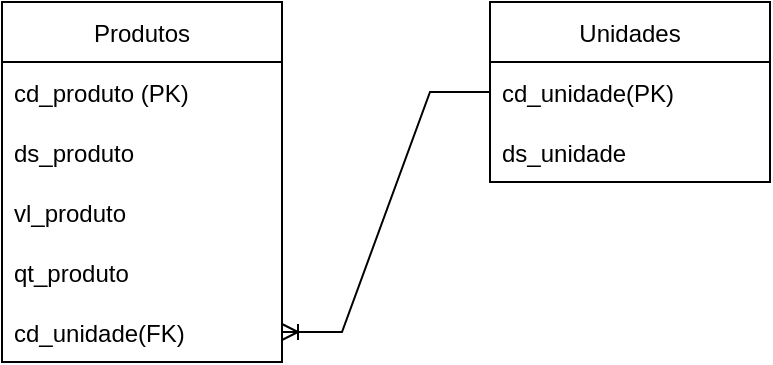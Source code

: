 <mxfile version="20.2.7" type="device"><diagram id="awjUfZekj-8LbQXGk7gK" name="Página-1"><mxGraphModel dx="602" dy="398" grid="1" gridSize="10" guides="1" tooltips="1" connect="1" arrows="1" fold="1" page="1" pageScale="1" pageWidth="827" pageHeight="1169" math="0" shadow="0"><root><mxCell id="0"/><mxCell id="1" parent="0"/><mxCell id="Wv0CGj1AmgBk0wB2lgK0-1" value="Produtos" style="swimlane;fontStyle=0;childLayout=stackLayout;horizontal=1;startSize=30;horizontalStack=0;resizeParent=1;resizeParentMax=0;resizeLast=0;collapsible=1;marginBottom=0;" vertex="1" parent="1"><mxGeometry x="170" y="240" width="140" height="180" as="geometry"/></mxCell><mxCell id="Wv0CGj1AmgBk0wB2lgK0-2" value="cd_produto (PK)" style="text;strokeColor=none;fillColor=none;align=left;verticalAlign=middle;spacingLeft=4;spacingRight=4;overflow=hidden;points=[[0,0.5],[1,0.5]];portConstraint=eastwest;rotatable=0;" vertex="1" parent="Wv0CGj1AmgBk0wB2lgK0-1"><mxGeometry y="30" width="140" height="30" as="geometry"/></mxCell><mxCell id="Wv0CGj1AmgBk0wB2lgK0-3" value="ds_produto" style="text;strokeColor=none;fillColor=none;align=left;verticalAlign=middle;spacingLeft=4;spacingRight=4;overflow=hidden;points=[[0,0.5],[1,0.5]];portConstraint=eastwest;rotatable=0;" vertex="1" parent="Wv0CGj1AmgBk0wB2lgK0-1"><mxGeometry y="60" width="140" height="30" as="geometry"/></mxCell><mxCell id="Wv0CGj1AmgBk0wB2lgK0-4" value="vl_produto" style="text;strokeColor=none;fillColor=none;align=left;verticalAlign=middle;spacingLeft=4;spacingRight=4;overflow=hidden;points=[[0,0.5],[1,0.5]];portConstraint=eastwest;rotatable=0;" vertex="1" parent="Wv0CGj1AmgBk0wB2lgK0-1"><mxGeometry y="90" width="140" height="30" as="geometry"/></mxCell><mxCell id="Wv0CGj1AmgBk0wB2lgK0-6" value="qt_produto" style="text;strokeColor=none;fillColor=none;align=left;verticalAlign=middle;spacingLeft=4;spacingRight=4;overflow=hidden;points=[[0,0.5],[1,0.5]];portConstraint=eastwest;rotatable=0;" vertex="1" parent="Wv0CGj1AmgBk0wB2lgK0-1"><mxGeometry y="120" width="140" height="30" as="geometry"/></mxCell><mxCell id="Wv0CGj1AmgBk0wB2lgK0-11" value="cd_unidade(FK)" style="text;strokeColor=none;fillColor=none;align=left;verticalAlign=middle;spacingLeft=4;spacingRight=4;overflow=hidden;points=[[0,0.5],[1,0.5]];portConstraint=eastwest;rotatable=0;" vertex="1" parent="Wv0CGj1AmgBk0wB2lgK0-1"><mxGeometry y="150" width="140" height="30" as="geometry"/></mxCell><mxCell id="Wv0CGj1AmgBk0wB2lgK0-7" value="Unidades" style="swimlane;fontStyle=0;childLayout=stackLayout;horizontal=1;startSize=30;horizontalStack=0;resizeParent=1;resizeParentMax=0;resizeLast=0;collapsible=1;marginBottom=0;" vertex="1" parent="1"><mxGeometry x="414" y="240" width="140" height="90" as="geometry"/></mxCell><mxCell id="Wv0CGj1AmgBk0wB2lgK0-8" value="cd_unidade(PK)" style="text;strokeColor=none;fillColor=none;align=left;verticalAlign=middle;spacingLeft=4;spacingRight=4;overflow=hidden;points=[[0,0.5],[1,0.5]];portConstraint=eastwest;rotatable=0;" vertex="1" parent="Wv0CGj1AmgBk0wB2lgK0-7"><mxGeometry y="30" width="140" height="30" as="geometry"/></mxCell><mxCell id="Wv0CGj1AmgBk0wB2lgK0-9" value="ds_unidade" style="text;strokeColor=none;fillColor=none;align=left;verticalAlign=middle;spacingLeft=4;spacingRight=4;overflow=hidden;points=[[0,0.5],[1,0.5]];portConstraint=eastwest;rotatable=0;" vertex="1" parent="Wv0CGj1AmgBk0wB2lgK0-7"><mxGeometry y="60" width="140" height="30" as="geometry"/></mxCell><mxCell id="Wv0CGj1AmgBk0wB2lgK0-12" value="" style="edgeStyle=entityRelationEdgeStyle;fontSize=12;html=1;endArrow=ERoneToMany;rounded=0;exitX=0;exitY=0.5;exitDx=0;exitDy=0;" edge="1" parent="1" source="Wv0CGj1AmgBk0wB2lgK0-8" target="Wv0CGj1AmgBk0wB2lgK0-11"><mxGeometry width="100" height="100" relative="1" as="geometry"><mxPoint x="360" y="360" as="sourcePoint"/><mxPoint x="460" y="260" as="targetPoint"/></mxGeometry></mxCell></root></mxGraphModel></diagram></mxfile>